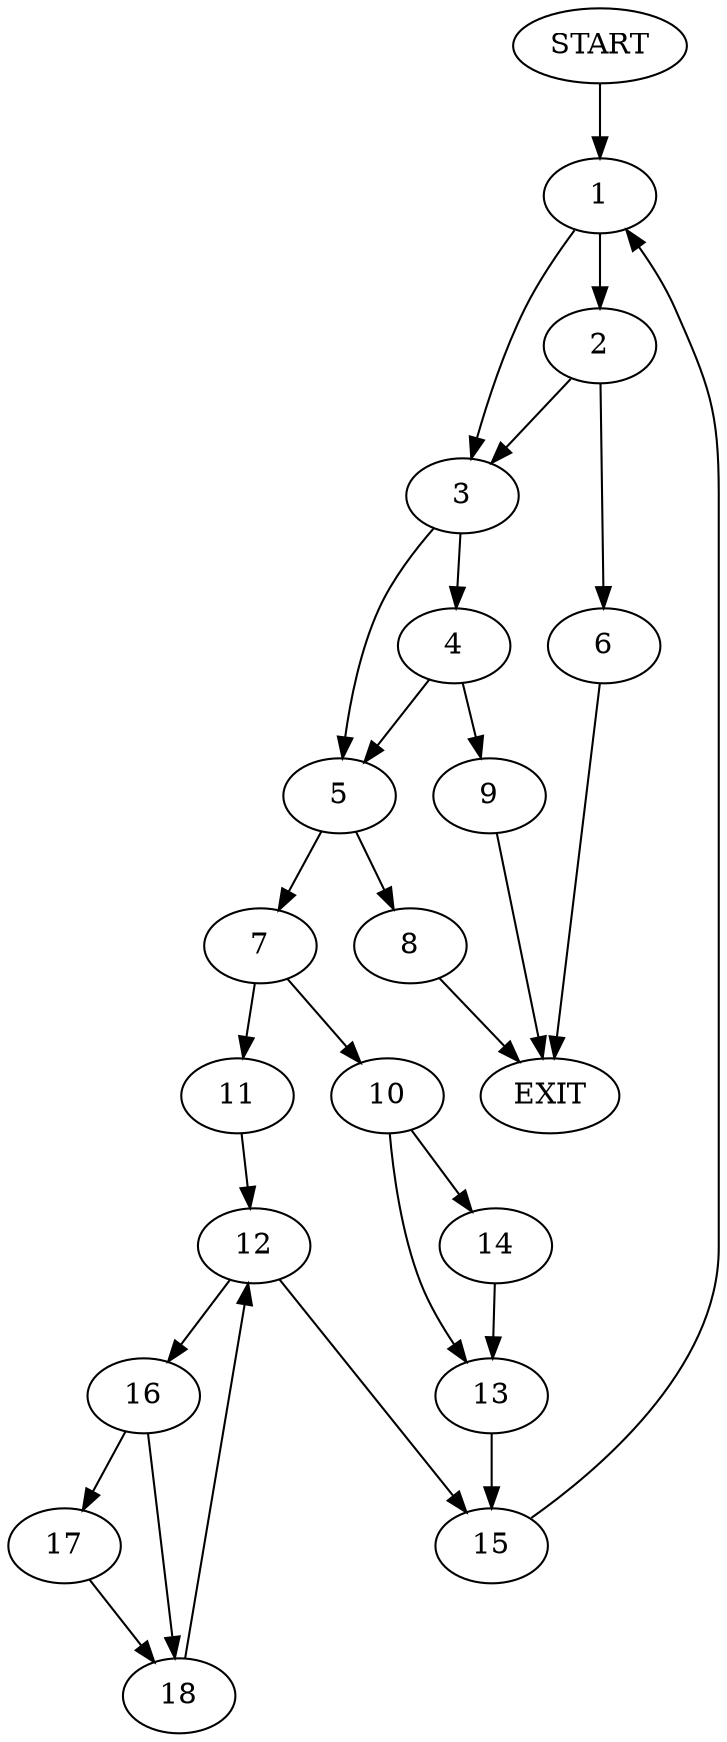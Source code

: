 digraph {
0 [label="START"]
19 [label="EXIT"]
0 -> 1
1 -> 2
1 -> 3
3 -> 4
3 -> 5
2 -> 6
2 -> 3
6 -> 19
5 -> 7
5 -> 8
4 -> 9
4 -> 5
9 -> 19
8 -> 19
7 -> 10
7 -> 11
11 -> 12
10 -> 13
10 -> 14
13 -> 15
14 -> 13
15 -> 1
12 -> 15
12 -> 16
16 -> 17
16 -> 18
17 -> 18
18 -> 12
}

